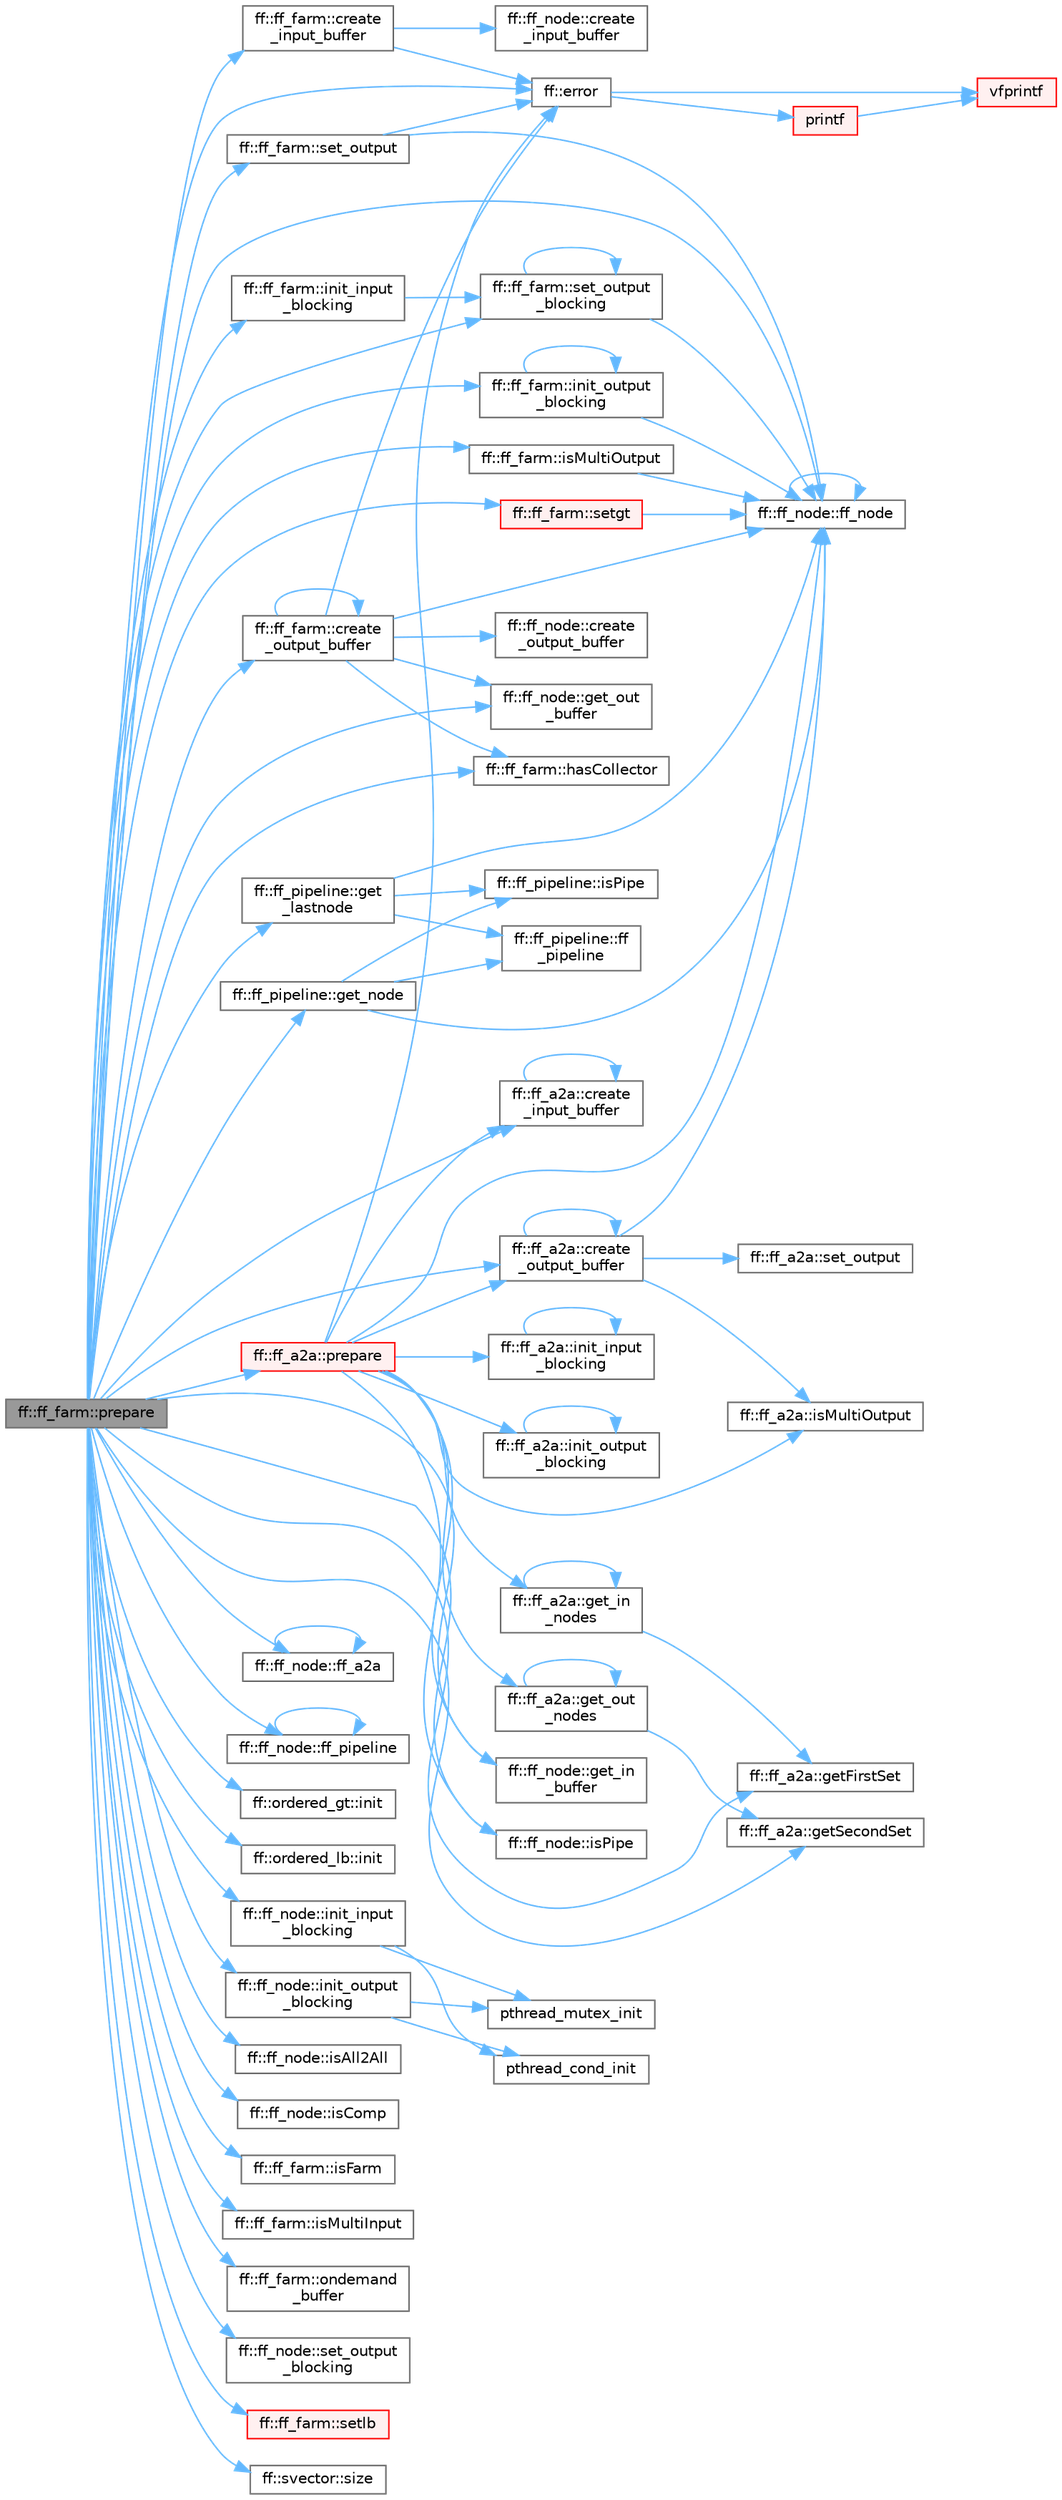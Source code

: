 digraph "ff::ff_farm::prepare"
{
 // LATEX_PDF_SIZE
  bgcolor="transparent";
  edge [fontname=Helvetica,fontsize=10,labelfontname=Helvetica,labelfontsize=10];
  node [fontname=Helvetica,fontsize=10,shape=box,height=0.2,width=0.4];
  rankdir="LR";
  Node1 [id="Node000001",label="ff::ff_farm::prepare",height=0.2,width=0.4,color="gray40", fillcolor="grey60", style="filled", fontcolor="black",tooltip=" "];
  Node1 -> Node2 [id="edge1_Node000001_Node000002",color="steelblue1",style="solid",tooltip=" "];
  Node2 [id="Node000002",label="ff::ff_a2a::create\l_input_buffer",height=0.2,width=0.4,color="grey40", fillcolor="white", style="filled",URL="$classff_1_1ff__a2a.html#acfa93ebe15d0294127628e2696f950dc",tooltip="Creates the input channel"];
  Node2 -> Node2 [id="edge2_Node000002_Node000002",color="steelblue1",style="solid",tooltip=" "];
  Node1 -> Node3 [id="edge3_Node000001_Node000003",color="steelblue1",style="solid",tooltip=" "];
  Node3 [id="Node000003",label="ff::ff_farm::create\l_input_buffer",height=0.2,width=0.4,color="grey40", fillcolor="white", style="filled",URL="$classff_1_1ff__farm.html#aa9110a6e4a29c680ec9e9749083473f8",tooltip="Creates the input buffer for the emitter node"];
  Node3 -> Node4 [id="edge4_Node000003_Node000004",color="steelblue1",style="solid",tooltip=" "];
  Node4 [id="Node000004",label="ff::ff_node::create\l_input_buffer",height=0.2,width=0.4,color="grey40", fillcolor="white", style="filled",URL="$classff_1_1ff__node.html#adfe6c917b93de5635d21a79c8c4181cb",tooltip="Creates the input channel"];
  Node3 -> Node5 [id="edge5_Node000003_Node000005",color="steelblue1",style="solid",tooltip=" "];
  Node5 [id="Node000005",label="ff::error",height=0.2,width=0.4,color="grey40", fillcolor="white", style="filled",URL="$namespaceff.html#a27d926d29b55e019eba5b70672301d82",tooltip=" "];
  Node5 -> Node6 [id="edge6_Node000005_Node000006",color="steelblue1",style="solid",tooltip=" "];
  Node6 [id="Node000006",label="printf",height=0.2,width=0.4,color="red", fillcolor="#FFF0F0", style="filled",URL="$printf_8h.html#aee3ed3a831f25f07e7be3919fff2203a",tooltip=" "];
  Node6 -> Node8 [id="edge7_Node000006_Node000008",color="steelblue1",style="solid",tooltip=" "];
  Node8 [id="Node000008",label="vfprintf",height=0.2,width=0.4,color="red", fillcolor="#FFF0F0", style="filled",URL="$printf_8h.html#abb30aad964fc771fb52cf3ad88649df2",tooltip=" "];
  Node5 -> Node8 [id="edge8_Node000005_Node000008",color="steelblue1",style="solid",tooltip=" "];
  Node1 -> Node37 [id="edge9_Node000001_Node000037",color="steelblue1",style="solid",tooltip=" "];
  Node37 [id="Node000037",label="ff::ff_a2a::create\l_output_buffer",height=0.2,width=0.4,color="grey40", fillcolor="white", style="filled",URL="$classff_1_1ff__a2a.html#a02634595cbaef2a830dcef756f0d39b4",tooltip="Creates the output channel"];
  Node37 -> Node37 [id="edge10_Node000037_Node000037",color="steelblue1",style="solid",tooltip=" "];
  Node37 -> Node38 [id="edge11_Node000037_Node000038",color="steelblue1",style="solid",tooltip=" "];
  Node38 [id="Node000038",label="ff::ff_node::ff_node",height=0.2,width=0.4,color="grey40", fillcolor="white", style="filled",URL="$classff_1_1ff__node.html#a53ab8b2244539766bdea3eb65cb04f9b",tooltip=" "];
  Node38 -> Node38 [id="edge12_Node000038_Node000038",color="steelblue1",style="solid",tooltip=" "];
  Node37 -> Node39 [id="edge13_Node000037_Node000039",color="steelblue1",style="solid",tooltip=" "];
  Node39 [id="Node000039",label="ff::ff_a2a::isMultiOutput",height=0.2,width=0.4,color="grey40", fillcolor="white", style="filled",URL="$classff_1_1ff__a2a.html#a3b2b9be779a725f5f2577245cca891de",tooltip=" "];
  Node37 -> Node40 [id="edge14_Node000037_Node000040",color="steelblue1",style="solid",tooltip=" "];
  Node40 [id="Node000040",label="ff::ff_a2a::set_output",height=0.2,width=0.4,color="grey40", fillcolor="white", style="filled",URL="$classff_1_1ff__a2a.html#a86268e0115176644dfe9f167a420a511",tooltip=" "];
  Node1 -> Node41 [id="edge15_Node000001_Node000041",color="steelblue1",style="solid",tooltip=" "];
  Node41 [id="Node000041",label="ff::ff_farm::create\l_output_buffer",height=0.2,width=0.4,color="grey40", fillcolor="white", style="filled",URL="$classff_1_1ff__farm.html#ae103f480a8fd1b62d697c50452ae035e",tooltip="Creates the output channel"];
  Node41 -> Node41 [id="edge16_Node000041_Node000041",color="steelblue1",style="solid",tooltip=" "];
  Node41 -> Node42 [id="edge17_Node000041_Node000042",color="steelblue1",style="solid",tooltip=" "];
  Node42 [id="Node000042",label="ff::ff_node::create\l_output_buffer",height=0.2,width=0.4,color="grey40", fillcolor="white", style="filled",URL="$classff_1_1ff__node.html#aea470bb6d3cd85ced8e63e4d58ce7c5c",tooltip="Creates the output channel"];
  Node41 -> Node5 [id="edge18_Node000041_Node000005",color="steelblue1",style="solid",tooltip=" "];
  Node41 -> Node38 [id="edge19_Node000041_Node000038",color="steelblue1",style="solid",tooltip=" "];
  Node41 -> Node43 [id="edge20_Node000041_Node000043",color="steelblue1",style="solid",tooltip=" "];
  Node43 [id="Node000043",label="ff::ff_node::get_out\l_buffer",height=0.2,width=0.4,color="grey40", fillcolor="white", style="filled",URL="$classff_1_1ff__node.html#a334096bd901d8b6c2ae2d73877846ff0",tooltip="Gets pointer to the output channel"];
  Node41 -> Node44 [id="edge21_Node000041_Node000044",color="steelblue1",style="solid",tooltip=" "];
  Node44 [id="Node000044",label="ff::ff_farm::hasCollector",height=0.2,width=0.4,color="grey40", fillcolor="white", style="filled",URL="$classff_1_1ff__farm.html#a5c5dc54cb6a91caacf2d316f5c3a19ad",tooltip=" "];
  Node1 -> Node5 [id="edge22_Node000001_Node000005",color="steelblue1",style="solid",tooltip=" "];
  Node1 -> Node45 [id="edge23_Node000001_Node000045",color="steelblue1",style="solid",tooltip=" "];
  Node45 [id="Node000045",label="ff::ff_node::ff_a2a",height=0.2,width=0.4,color="grey40", fillcolor="white", style="filled",URL="$classff_1_1ff__node.html#a7542a58b0efa58291c12d2926c2a78d4",tooltip=" "];
  Node45 -> Node45 [id="edge24_Node000045_Node000045",color="steelblue1",style="solid",tooltip=" "];
  Node1 -> Node38 [id="edge25_Node000001_Node000038",color="steelblue1",style="solid",tooltip=" "];
  Node1 -> Node46 [id="edge26_Node000001_Node000046",color="steelblue1",style="solid",tooltip=" "];
  Node46 [id="Node000046",label="ff::ff_node::ff_pipeline",height=0.2,width=0.4,color="grey40", fillcolor="white", style="filled",URL="$classff_1_1ff__node.html#a3f36c1cb1d96150c90c517c1cae31d7e",tooltip=" "];
  Node46 -> Node46 [id="edge27_Node000046_Node000046",color="steelblue1",style="solid",tooltip=" "];
  Node1 -> Node47 [id="edge28_Node000001_Node000047",color="steelblue1",style="solid",tooltip=" "];
  Node47 [id="Node000047",label="ff::ff_node::get_in\l_buffer",height=0.2,width=0.4,color="grey40", fillcolor="white", style="filled",URL="$classff_1_1ff__node.html#adfa6f2bc22637590349e94ecb9b3c8eb",tooltip="Gets input channel"];
  Node1 -> Node48 [id="edge29_Node000001_Node000048",color="steelblue1",style="solid",tooltip=" "];
  Node48 [id="Node000048",label="ff::ff_pipeline::get\l_lastnode",height=0.2,width=0.4,color="grey40", fillcolor="white", style="filled",URL="$classff_1_1ff__pipeline.html#a31b7be04692e62622384586cb48f777a",tooltip="returns the last stage of the pipeline recursively."];
  Node48 -> Node38 [id="edge30_Node000048_Node000038",color="steelblue1",style="solid",tooltip=" "];
  Node48 -> Node49 [id="edge31_Node000048_Node000049",color="steelblue1",style="solid",tooltip=" "];
  Node49 [id="Node000049",label="ff::ff_pipeline::ff\l_pipeline",height=0.2,width=0.4,color="grey40", fillcolor="white", style="filled",URL="$classff_1_1ff__pipeline.html#a05e2c125dd1007c027b0713281b2d07f",tooltip="Constructor"];
  Node48 -> Node50 [id="edge32_Node000048_Node000050",color="steelblue1",style="solid",tooltip=" "];
  Node50 [id="Node000050",label="ff::ff_pipeline::isPipe",height=0.2,width=0.4,color="grey40", fillcolor="white", style="filled",URL="$classff_1_1ff__pipeline.html#ab2d6f1a4b4a772be29fbab36bb185b8a",tooltip=" "];
  Node1 -> Node51 [id="edge33_Node000001_Node000051",color="steelblue1",style="solid",tooltip=" "];
  Node51 [id="Node000051",label="ff::ff_pipeline::get_node",height=0.2,width=0.4,color="grey40", fillcolor="white", style="filled",URL="$classff_1_1ff__pipeline.html#aeb7333c888ddf66d2db7eafa116a078e",tooltip="returns the stage i of the pipeline. If the stage is a pipeline the function is called recursively ex..."];
  Node51 -> Node38 [id="edge34_Node000051_Node000038",color="steelblue1",style="solid",tooltip=" "];
  Node51 -> Node49 [id="edge35_Node000051_Node000049",color="steelblue1",style="solid",tooltip=" "];
  Node51 -> Node50 [id="edge36_Node000051_Node000050",color="steelblue1",style="solid",tooltip=" "];
  Node1 -> Node43 [id="edge37_Node000001_Node000043",color="steelblue1",style="solid",tooltip=" "];
  Node1 -> Node52 [id="edge38_Node000001_Node000052",color="steelblue1",style="solid",tooltip=" "];
  Node52 [id="Node000052",label="ff::ff_a2a::getFirstSet",height=0.2,width=0.4,color="grey40", fillcolor="white", style="filled",URL="$classff_1_1ff__a2a.html#aab5b0ed53d04a6ae56fcc801f7f7ce7c",tooltip=" "];
  Node1 -> Node53 [id="edge39_Node000001_Node000053",color="steelblue1",style="solid",tooltip=" "];
  Node53 [id="Node000053",label="ff::ff_a2a::getSecondSet",height=0.2,width=0.4,color="grey40", fillcolor="white", style="filled",URL="$classff_1_1ff__a2a.html#a15e634b23e08ae53f1d5296cae30fb9d",tooltip=" "];
  Node1 -> Node44 [id="edge40_Node000001_Node000044",color="steelblue1",style="solid",tooltip=" "];
  Node1 -> Node54 [id="edge41_Node000001_Node000054",color="steelblue1",style="solid",tooltip=" "];
  Node54 [id="Node000054",label="ff::ordered_gt::init",height=0.2,width=0.4,color="grey40", fillcolor="white", style="filled",URL="$structff_1_1ordered__gt.html#adacec17f55ddc91a6fad678bb51d7df1",tooltip=" "];
  Node1 -> Node55 [id="edge42_Node000001_Node000055",color="steelblue1",style="solid",tooltip=" "];
  Node55 [id="Node000055",label="ff::ordered_lb::init",height=0.2,width=0.4,color="grey40", fillcolor="white", style="filled",URL="$structff_1_1ordered__lb.html#a59740834975bd878679e986ac67e7aab",tooltip=" "];
  Node1 -> Node56 [id="edge43_Node000001_Node000056",color="steelblue1",style="solid",tooltip=" "];
  Node56 [id="Node000056",label="ff::ff_farm::init_input\l_blocking",height=0.2,width=0.4,color="grey40", fillcolor="white", style="filled",URL="$classff_1_1ff__farm.html#afbe820f62fc8f1a713800390f601f88a",tooltip=" "];
  Node56 -> Node57 [id="edge44_Node000056_Node000057",color="steelblue1",style="solid",tooltip=" "];
  Node57 [id="Node000057",label="ff::ff_farm::set_output\l_blocking",height=0.2,width=0.4,color="grey40", fillcolor="white", style="filled",URL="$classff_1_1ff__farm.html#a5f4a4c70d2bbbcdb6081a36cdfb97e0e",tooltip=" "];
  Node57 -> Node38 [id="edge45_Node000057_Node000038",color="steelblue1",style="solid",tooltip=" "];
  Node57 -> Node57 [id="edge46_Node000057_Node000057",color="steelblue1",style="solid",tooltip=" "];
  Node1 -> Node58 [id="edge47_Node000001_Node000058",color="steelblue1",style="solid",tooltip=" "];
  Node58 [id="Node000058",label="ff::ff_node::init_input\l_blocking",height=0.2,width=0.4,color="grey40", fillcolor="white", style="filled",URL="$classff_1_1ff__node.html#aab934f40b0c6129cc45d95fb085f8024",tooltip=" "];
  Node58 -> Node59 [id="edge48_Node000058_Node000059",color="steelblue1",style="solid",tooltip=" "];
  Node59 [id="Node000059",label="pthread_cond_init",height=0.2,width=0.4,color="grey40", fillcolor="white", style="filled",URL="$pthread__minport__windows_8h.html#a71bdb8a20eb782047e084c27fcf7aa65",tooltip=" "];
  Node58 -> Node60 [id="edge49_Node000058_Node000060",color="steelblue1",style="solid",tooltip=" "];
  Node60 [id="Node000060",label="pthread_mutex_init",height=0.2,width=0.4,color="grey40", fillcolor="white", style="filled",URL="$pthread__minport__windows_8h.html#a06769b1c0f650377fed34ef94ac2a01c",tooltip=" "];
  Node1 -> Node61 [id="edge50_Node000001_Node000061",color="steelblue1",style="solid",tooltip=" "];
  Node61 [id="Node000061",label="ff::ff_farm::init_output\l_blocking",height=0.2,width=0.4,color="grey40", fillcolor="white", style="filled",URL="$classff_1_1ff__farm.html#ac1f68c3934cd7ace4e4285804d57e948",tooltip=" "];
  Node61 -> Node38 [id="edge51_Node000061_Node000038",color="steelblue1",style="solid",tooltip=" "];
  Node61 -> Node61 [id="edge52_Node000061_Node000061",color="steelblue1",style="solid",tooltip=" "];
  Node1 -> Node62 [id="edge53_Node000001_Node000062",color="steelblue1",style="solid",tooltip=" "];
  Node62 [id="Node000062",label="ff::ff_node::init_output\l_blocking",height=0.2,width=0.4,color="grey40", fillcolor="white", style="filled",URL="$classff_1_1ff__node.html#a2d686a96eb183cf5b8fc2969b12e0a09",tooltip=" "];
  Node62 -> Node59 [id="edge54_Node000062_Node000059",color="steelblue1",style="solid",tooltip=" "];
  Node62 -> Node60 [id="edge55_Node000062_Node000060",color="steelblue1",style="solid",tooltip=" "];
  Node1 -> Node63 [id="edge56_Node000001_Node000063",color="steelblue1",style="solid",tooltip=" "];
  Node63 [id="Node000063",label="ff::ff_node::isAll2All",height=0.2,width=0.4,color="grey40", fillcolor="white", style="filled",URL="$classff_1_1ff__node.html#ac8e132cbcab68af6a4ca13bbcccd62f3",tooltip=" "];
  Node1 -> Node64 [id="edge57_Node000001_Node000064",color="steelblue1",style="solid",tooltip=" "];
  Node64 [id="Node000064",label="ff::ff_node::isComp",height=0.2,width=0.4,color="grey40", fillcolor="white", style="filled",URL="$classff_1_1ff__node.html#a96dcc6dd5c2dd5d783959aa45c44b087",tooltip=" "];
  Node1 -> Node65 [id="edge58_Node000001_Node000065",color="steelblue1",style="solid",tooltip=" "];
  Node65 [id="Node000065",label="ff::ff_farm::isFarm",height=0.2,width=0.4,color="grey40", fillcolor="white", style="filled",URL="$classff_1_1ff__farm.html#a431edc561638fb362e3c462b0e9ab500",tooltip=" "];
  Node1 -> Node66 [id="edge59_Node000001_Node000066",color="steelblue1",style="solid",tooltip=" "];
  Node66 [id="Node000066",label="ff::ff_farm::isMultiInput",height=0.2,width=0.4,color="grey40", fillcolor="white", style="filled",URL="$classff_1_1ff__farm.html#a1773ee1697f8f1a45096dafb5ffcd8de",tooltip=" "];
  Node1 -> Node67 [id="edge60_Node000001_Node000067",color="steelblue1",style="solid",tooltip=" "];
  Node67 [id="Node000067",label="ff::ff_farm::isMultiOutput",height=0.2,width=0.4,color="grey40", fillcolor="white", style="filled",URL="$classff_1_1ff__farm.html#ac9df391522afe1909fcc685506e940d6",tooltip=" "];
  Node67 -> Node38 [id="edge61_Node000067_Node000038",color="steelblue1",style="solid",tooltip=" "];
  Node1 -> Node68 [id="edge62_Node000001_Node000068",color="steelblue1",style="solid",tooltip=" "];
  Node68 [id="Node000068",label="ff::ff_node::isPipe",height=0.2,width=0.4,color="grey40", fillcolor="white", style="filled",URL="$classff_1_1ff__node.html#af6f2c022154421e2908065194b3cc75e",tooltip=" "];
  Node1 -> Node69 [id="edge63_Node000001_Node000069",color="steelblue1",style="solid",tooltip=" "];
  Node69 [id="Node000069",label="ff::ff_farm::ondemand\l_buffer",height=0.2,width=0.4,color="grey40", fillcolor="white", style="filled",URL="$classff_1_1ff__farm.html#a9f977a79be588062b5065282e343b7bf",tooltip=" "];
  Node1 -> Node70 [id="edge64_Node000001_Node000070",color="steelblue1",style="solid",tooltip=" "];
  Node70 [id="Node000070",label="ff::ff_a2a::prepare",height=0.2,width=0.4,color="red", fillcolor="#FFF0F0", style="filled",URL="$classff_1_1ff__a2a.html#ae6f7554a55e15bb9ee506599fd0b8275",tooltip=" "];
  Node70 -> Node2 [id="edge65_Node000070_Node000002",color="steelblue1",style="solid",tooltip=" "];
  Node70 -> Node37 [id="edge66_Node000070_Node000037",color="steelblue1",style="solid",tooltip=" "];
  Node70 -> Node5 [id="edge67_Node000070_Node000005",color="steelblue1",style="solid",tooltip=" "];
  Node70 -> Node38 [id="edge68_Node000070_Node000038",color="steelblue1",style="solid",tooltip=" "];
  Node70 -> Node47 [id="edge69_Node000070_Node000047",color="steelblue1",style="solid",tooltip=" "];
  Node70 -> Node71 [id="edge70_Node000070_Node000071",color="steelblue1",style="solid",tooltip=" "];
  Node71 [id="Node000071",label="ff::ff_a2a::get_in\l_nodes",height=0.2,width=0.4,color="grey40", fillcolor="white", style="filled",URL="$classff_1_1ff__a2a.html#ae8e284663a55cb7aa009af1b812e63f4",tooltip=" "];
  Node71 -> Node71 [id="edge71_Node000071_Node000071",color="steelblue1",style="solid",tooltip=" "];
  Node71 -> Node52 [id="edge72_Node000071_Node000052",color="steelblue1",style="solid",tooltip=" "];
  Node70 -> Node72 [id="edge73_Node000070_Node000072",color="steelblue1",style="solid",tooltip=" "];
  Node72 [id="Node000072",label="ff::ff_a2a::get_out\l_nodes",height=0.2,width=0.4,color="grey40", fillcolor="white", style="filled",URL="$classff_1_1ff__a2a.html#abdabc91f6f9f00162cad83d80307ce3b",tooltip=" "];
  Node72 -> Node72 [id="edge74_Node000072_Node000072",color="steelblue1",style="solid",tooltip=" "];
  Node72 -> Node53 [id="edge75_Node000072_Node000053",color="steelblue1",style="solid",tooltip=" "];
  Node70 -> Node73 [id="edge76_Node000070_Node000073",color="steelblue1",style="solid",tooltip=" "];
  Node73 [id="Node000073",label="ff::ff_a2a::init_input\l_blocking",height=0.2,width=0.4,color="grey40", fillcolor="white", style="filled",URL="$classff_1_1ff__a2a.html#a7f6501a3d60c74601444e22bc83cb020",tooltip=" "];
  Node73 -> Node73 [id="edge77_Node000073_Node000073",color="steelblue1",style="solid",tooltip=" "];
  Node70 -> Node74 [id="edge78_Node000070_Node000074",color="steelblue1",style="solid",tooltip=" "];
  Node74 [id="Node000074",label="ff::ff_a2a::init_output\l_blocking",height=0.2,width=0.4,color="grey40", fillcolor="white", style="filled",URL="$classff_1_1ff__a2a.html#a1d9f9db879b6d8d53bdc23a846c5f0fd",tooltip=" "];
  Node74 -> Node74 [id="edge79_Node000074_Node000074",color="steelblue1",style="solid",tooltip=" "];
  Node70 -> Node39 [id="edge80_Node000070_Node000039",color="steelblue1",style="solid",tooltip=" "];
  Node70 -> Node68 [id="edge81_Node000070_Node000068",color="steelblue1",style="solid",tooltip=" "];
  Node1 -> Node88 [id="edge82_Node000001_Node000088",color="steelblue1",style="solid",tooltip=" "];
  Node88 [id="Node000088",label="ff::ff_farm::set_output",height=0.2,width=0.4,color="grey40", fillcolor="white", style="filled",URL="$classff_1_1ff__farm.html#adf17c22366b2e7bf3bd17fe53961f9c4",tooltip=" "];
  Node88 -> Node5 [id="edge83_Node000088_Node000005",color="steelblue1",style="solid",tooltip=" "];
  Node88 -> Node38 [id="edge84_Node000088_Node000038",color="steelblue1",style="solid",tooltip=" "];
  Node1 -> Node57 [id="edge85_Node000001_Node000057",color="steelblue1",style="solid",tooltip=" "];
  Node1 -> Node89 [id="edge86_Node000001_Node000089",color="steelblue1",style="solid",tooltip=" "];
  Node89 [id="Node000089",label="ff::ff_node::set_output\l_blocking",height=0.2,width=0.4,color="grey40", fillcolor="white", style="filled",URL="$classff_1_1ff__node.html#a84ae02b065e080db75da2c63183e2865",tooltip=" "];
  Node1 -> Node90 [id="edge87_Node000001_Node000090",color="steelblue1",style="solid",tooltip=" "];
  Node90 [id="Node000090",label="ff::ff_farm::setgt",height=0.2,width=0.4,color="red", fillcolor="#FFF0F0", style="filled",URL="$classff_1_1ff__farm.html#a6abf216fac9a398d5176ff6b90b8d792",tooltip=" "];
  Node90 -> Node38 [id="edge88_Node000090_Node000038",color="steelblue1",style="solid",tooltip=" "];
  Node1 -> Node92 [id="edge89_Node000001_Node000092",color="steelblue1",style="solid",tooltip=" "];
  Node92 [id="Node000092",label="ff::ff_farm::setlb",height=0.2,width=0.4,color="red", fillcolor="#FFF0F0", style="filled",URL="$classff_1_1ff__farm.html#a3068153fc80df8e02564c157b2f783c4",tooltip=" "];
  Node1 -> Node94 [id="edge90_Node000001_Node000094",color="steelblue1",style="solid",tooltip=" "];
  Node94 [id="Node000094",label="ff::svector::size",height=0.2,width=0.4,color="grey40", fillcolor="white", style="filled",URL="$classff_1_1svector.html#a29125256281f793b0808ecfae6ea68ec",tooltip=" "];
}
